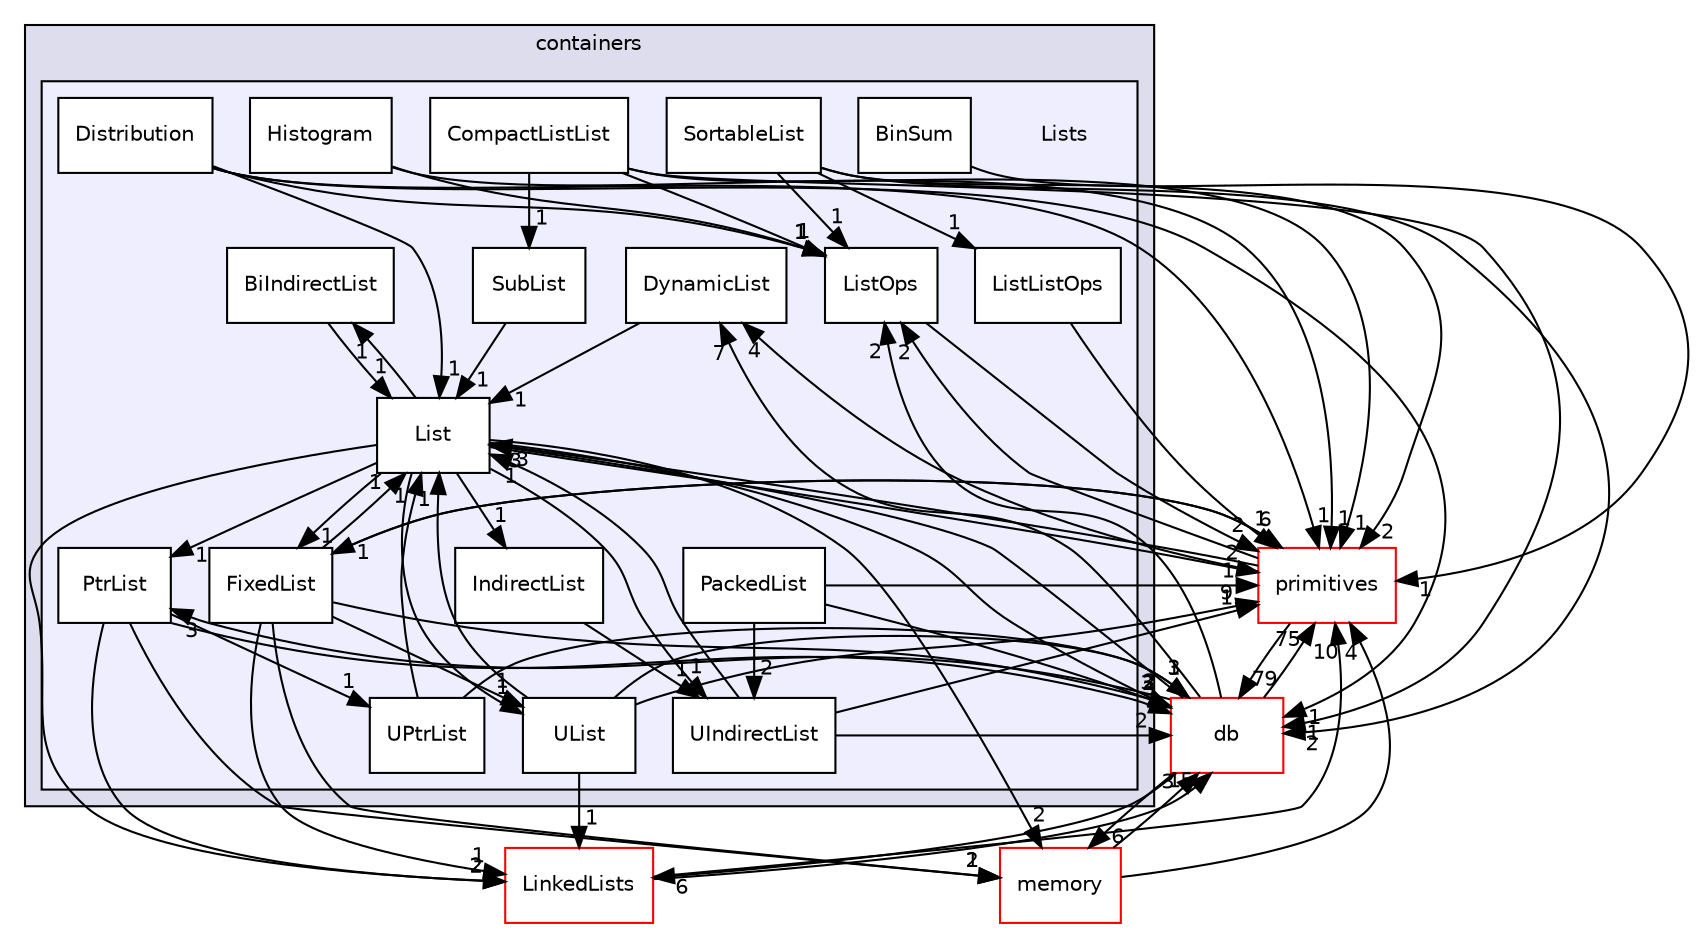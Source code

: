 digraph "src/OpenFOAM/containers/Lists" {
  bgcolor=transparent;
  compound=true
  node [ fontsize="10", fontname="Helvetica"];
  edge [ labelfontsize="10", labelfontname="Helvetica"];
  subgraph clusterdir_19d0872053bde092be81d7fe3f56cbf7 {
    graph [ bgcolor="#ddddee", pencolor="black", label="containers" fontname="Helvetica", fontsize="10", URL="dir_19d0872053bde092be81d7fe3f56cbf7.html"]
  subgraph clusterdir_f87fe3b02e96c330e8a853ff310f1666 {
    graph [ bgcolor="#eeeeff", pencolor="black", label="" URL="dir_f87fe3b02e96c330e8a853ff310f1666.html"];
    dir_f87fe3b02e96c330e8a853ff310f1666 [shape=plaintext label="Lists"];
    dir_42be0285fd186f6913bae839d376f78c [shape=box label="BiIndirectList" color="black" fillcolor="white" style="filled" URL="dir_42be0285fd186f6913bae839d376f78c.html"];
    dir_602162b67081b7867caaa8d091fb1724 [shape=box label="BinSum" color="black" fillcolor="white" style="filled" URL="dir_602162b67081b7867caaa8d091fb1724.html"];
    dir_833496cb5a8b58b75bc79e857f41a5d7 [shape=box label="CompactListList" color="black" fillcolor="white" style="filled" URL="dir_833496cb5a8b58b75bc79e857f41a5d7.html"];
    dir_59f93597cc1ee20c29d678698223cf27 [shape=box label="Distribution" color="black" fillcolor="white" style="filled" URL="dir_59f93597cc1ee20c29d678698223cf27.html"];
    dir_a20ab38044f60e4dac365f73757378d6 [shape=box label="DynamicList" color="black" fillcolor="white" style="filled" URL="dir_a20ab38044f60e4dac365f73757378d6.html"];
    dir_8ae708bd051dd27b69149ee282cd159a [shape=box label="FixedList" color="black" fillcolor="white" style="filled" URL="dir_8ae708bd051dd27b69149ee282cd159a.html"];
    dir_6a5c0fdd6d142927ad4090a95de87297 [shape=box label="Histogram" color="black" fillcolor="white" style="filled" URL="dir_6a5c0fdd6d142927ad4090a95de87297.html"];
    dir_e4fa142790fcc815622c473441ac425a [shape=box label="IndirectList" color="black" fillcolor="white" style="filled" URL="dir_e4fa142790fcc815622c473441ac425a.html"];
    dir_03aa4c8470f056a9cdca8307712625bf [shape=box label="List" color="black" fillcolor="white" style="filled" URL="dir_03aa4c8470f056a9cdca8307712625bf.html"];
    dir_9e121ab7228167c27650a323886988fd [shape=box label="ListListOps" color="black" fillcolor="white" style="filled" URL="dir_9e121ab7228167c27650a323886988fd.html"];
    dir_223fa5778bd37fe62bf7ed63d1f3016b [shape=box label="ListOps" color="black" fillcolor="white" style="filled" URL="dir_223fa5778bd37fe62bf7ed63d1f3016b.html"];
    dir_686ab82d802639f56bd51dcdaef5b064 [shape=box label="PackedList" color="black" fillcolor="white" style="filled" URL="dir_686ab82d802639f56bd51dcdaef5b064.html"];
    dir_bb24bf7c6a224e64f0300f199a92a5f4 [shape=box label="PtrList" color="black" fillcolor="white" style="filled" URL="dir_bb24bf7c6a224e64f0300f199a92a5f4.html"];
    dir_25b3910c6ed71a304326faf2212a286b [shape=box label="SortableList" color="black" fillcolor="white" style="filled" URL="dir_25b3910c6ed71a304326faf2212a286b.html"];
    dir_d2d20ceb2df69a61df891af30ede03d9 [shape=box label="SubList" color="black" fillcolor="white" style="filled" URL="dir_d2d20ceb2df69a61df891af30ede03d9.html"];
    dir_20e25a70ecfa9f1a06c29a5c198d4196 [shape=box label="UIndirectList" color="black" fillcolor="white" style="filled" URL="dir_20e25a70ecfa9f1a06c29a5c198d4196.html"];
    dir_ddee81dbc8cac2123c906c38c70776ee [shape=box label="UList" color="black" fillcolor="white" style="filled" URL="dir_ddee81dbc8cac2123c906c38c70776ee.html"];
    dir_2811f4c4688ca27f69fd3d2fc5f94bd6 [shape=box label="UPtrList" color="black" fillcolor="white" style="filled" URL="dir_2811f4c4688ca27f69fd3d2fc5f94bd6.html"];
  }
  }
  dir_385a22dcc2f7120acb0f1a7a832b3b8d [shape=box label="memory" color="red" URL="dir_385a22dcc2f7120acb0f1a7a832b3b8d.html"];
  dir_63c634f7a7cfd679ac26c67fb30fc32f [shape=box label="db" color="red" URL="dir_63c634f7a7cfd679ac26c67fb30fc32f.html"];
  dir_3e50f45338116b169052b428016851aa [shape=box label="primitives" color="red" URL="dir_3e50f45338116b169052b428016851aa.html"];
  dir_1ceeb2d59d8f320bd70a3a0eeca6c137 [shape=box label="LinkedLists" color="red" URL="dir_1ceeb2d59d8f320bd70a3a0eeca6c137.html"];
  dir_a20ab38044f60e4dac365f73757378d6->dir_03aa4c8470f056a9cdca8307712625bf [headlabel="1", labeldistance=1.5 headhref="dir_001968_001972.html"];
  dir_25b3910c6ed71a304326faf2212a286b->dir_63c634f7a7cfd679ac26c67fb30fc32f [headlabel="2", labeldistance=1.5 headhref="dir_001977_001983.html"];
  dir_25b3910c6ed71a304326faf2212a286b->dir_3e50f45338116b169052b428016851aa [headlabel="2", labeldistance=1.5 headhref="dir_001977_002355.html"];
  dir_25b3910c6ed71a304326faf2212a286b->dir_223fa5778bd37fe62bf7ed63d1f3016b [headlabel="1", labeldistance=1.5 headhref="dir_001977_001974.html"];
  dir_25b3910c6ed71a304326faf2212a286b->dir_9e121ab7228167c27650a323886988fd [headlabel="1", labeldistance=1.5 headhref="dir_001977_001973.html"];
  dir_42be0285fd186f6913bae839d376f78c->dir_03aa4c8470f056a9cdca8307712625bf [headlabel="1", labeldistance=1.5 headhref="dir_001964_001972.html"];
  dir_385a22dcc2f7120acb0f1a7a832b3b8d->dir_63c634f7a7cfd679ac26c67fb30fc32f [headlabel="3", labeldistance=1.5 headhref="dir_002251_001983.html"];
  dir_385a22dcc2f7120acb0f1a7a832b3b8d->dir_3e50f45338116b169052b428016851aa [headlabel="4", labeldistance=1.5 headhref="dir_002251_002355.html"];
  dir_2811f4c4688ca27f69fd3d2fc5f94bd6->dir_03aa4c8470f056a9cdca8307712625bf [headlabel="1", labeldistance=1.5 headhref="dir_001981_001972.html"];
  dir_2811f4c4688ca27f69fd3d2fc5f94bd6->dir_63c634f7a7cfd679ac26c67fb30fc32f [headlabel="1", labeldistance=1.5 headhref="dir_001981_001983.html"];
  dir_686ab82d802639f56bd51dcdaef5b064->dir_63c634f7a7cfd679ac26c67fb30fc32f [headlabel="2", labeldistance=1.5 headhref="dir_001975_001983.html"];
  dir_686ab82d802639f56bd51dcdaef5b064->dir_3e50f45338116b169052b428016851aa [headlabel="1", labeldistance=1.5 headhref="dir_001975_002355.html"];
  dir_686ab82d802639f56bd51dcdaef5b064->dir_20e25a70ecfa9f1a06c29a5c198d4196 [headlabel="2", labeldistance=1.5 headhref="dir_001975_001979.html"];
  dir_d2d20ceb2df69a61df891af30ede03d9->dir_03aa4c8470f056a9cdca8307712625bf [headlabel="1", labeldistance=1.5 headhref="dir_001978_001972.html"];
  dir_03aa4c8470f056a9cdca8307712625bf->dir_42be0285fd186f6913bae839d376f78c [headlabel="1", labeldistance=1.5 headhref="dir_001972_001964.html"];
  dir_03aa4c8470f056a9cdca8307712625bf->dir_385a22dcc2f7120acb0f1a7a832b3b8d [headlabel="2", labeldistance=1.5 headhref="dir_001972_002251.html"];
  dir_03aa4c8470f056a9cdca8307712625bf->dir_8ae708bd051dd27b69149ee282cd159a [headlabel="1", labeldistance=1.5 headhref="dir_001972_001969.html"];
  dir_03aa4c8470f056a9cdca8307712625bf->dir_bb24bf7c6a224e64f0300f199a92a5f4 [headlabel="1", labeldistance=1.5 headhref="dir_001972_001976.html"];
  dir_03aa4c8470f056a9cdca8307712625bf->dir_e4fa142790fcc815622c473441ac425a [headlabel="1", labeldistance=1.5 headhref="dir_001972_001971.html"];
  dir_03aa4c8470f056a9cdca8307712625bf->dir_ddee81dbc8cac2123c906c38c70776ee [headlabel="1", labeldistance=1.5 headhref="dir_001972_001980.html"];
  dir_03aa4c8470f056a9cdca8307712625bf->dir_63c634f7a7cfd679ac26c67fb30fc32f [headlabel="2", labeldistance=1.5 headhref="dir_001972_001983.html"];
  dir_03aa4c8470f056a9cdca8307712625bf->dir_3e50f45338116b169052b428016851aa [headlabel="2", labeldistance=1.5 headhref="dir_001972_002355.html"];
  dir_03aa4c8470f056a9cdca8307712625bf->dir_20e25a70ecfa9f1a06c29a5c198d4196 [headlabel="1", labeldistance=1.5 headhref="dir_001972_001979.html"];
  dir_03aa4c8470f056a9cdca8307712625bf->dir_1ceeb2d59d8f320bd70a3a0eeca6c137 [headlabel="2", labeldistance=1.5 headhref="dir_001972_001953.html"];
  dir_8ae708bd051dd27b69149ee282cd159a->dir_385a22dcc2f7120acb0f1a7a832b3b8d [headlabel="1", labeldistance=1.5 headhref="dir_001969_002251.html"];
  dir_8ae708bd051dd27b69149ee282cd159a->dir_03aa4c8470f056a9cdca8307712625bf [headlabel="1", labeldistance=1.5 headhref="dir_001969_001972.html"];
  dir_8ae708bd051dd27b69149ee282cd159a->dir_ddee81dbc8cac2123c906c38c70776ee [headlabel="1", labeldistance=1.5 headhref="dir_001969_001980.html"];
  dir_8ae708bd051dd27b69149ee282cd159a->dir_63c634f7a7cfd679ac26c67fb30fc32f [headlabel="3", labeldistance=1.5 headhref="dir_001969_001983.html"];
  dir_8ae708bd051dd27b69149ee282cd159a->dir_3e50f45338116b169052b428016851aa [headlabel="6", labeldistance=1.5 headhref="dir_001969_002355.html"];
  dir_8ae708bd051dd27b69149ee282cd159a->dir_1ceeb2d59d8f320bd70a3a0eeca6c137 [headlabel="1", labeldistance=1.5 headhref="dir_001969_001953.html"];
  dir_bb24bf7c6a224e64f0300f199a92a5f4->dir_385a22dcc2f7120acb0f1a7a832b3b8d [headlabel="2", labeldistance=1.5 headhref="dir_001976_002251.html"];
  dir_bb24bf7c6a224e64f0300f199a92a5f4->dir_2811f4c4688ca27f69fd3d2fc5f94bd6 [headlabel="1", labeldistance=1.5 headhref="dir_001976_001981.html"];
  dir_bb24bf7c6a224e64f0300f199a92a5f4->dir_63c634f7a7cfd679ac26c67fb30fc32f [headlabel="3", labeldistance=1.5 headhref="dir_001976_001983.html"];
  dir_bb24bf7c6a224e64f0300f199a92a5f4->dir_1ceeb2d59d8f320bd70a3a0eeca6c137 [headlabel="2", labeldistance=1.5 headhref="dir_001976_001953.html"];
  dir_833496cb5a8b58b75bc79e857f41a5d7->dir_d2d20ceb2df69a61df891af30ede03d9 [headlabel="1", labeldistance=1.5 headhref="dir_001966_001978.html"];
  dir_833496cb5a8b58b75bc79e857f41a5d7->dir_63c634f7a7cfd679ac26c67fb30fc32f [headlabel="1", labeldistance=1.5 headhref="dir_001966_001983.html"];
  dir_833496cb5a8b58b75bc79e857f41a5d7->dir_3e50f45338116b169052b428016851aa [headlabel="1", labeldistance=1.5 headhref="dir_001966_002355.html"];
  dir_833496cb5a8b58b75bc79e857f41a5d7->dir_223fa5778bd37fe62bf7ed63d1f3016b [headlabel="1", labeldistance=1.5 headhref="dir_001966_001974.html"];
  dir_e4fa142790fcc815622c473441ac425a->dir_20e25a70ecfa9f1a06c29a5c198d4196 [headlabel="1", labeldistance=1.5 headhref="dir_001971_001979.html"];
  dir_ddee81dbc8cac2123c906c38c70776ee->dir_03aa4c8470f056a9cdca8307712625bf [headlabel="1", labeldistance=1.5 headhref="dir_001980_001972.html"];
  dir_ddee81dbc8cac2123c906c38c70776ee->dir_63c634f7a7cfd679ac26c67fb30fc32f [headlabel="3", labeldistance=1.5 headhref="dir_001980_001983.html"];
  dir_ddee81dbc8cac2123c906c38c70776ee->dir_3e50f45338116b169052b428016851aa [headlabel="9", labeldistance=1.5 headhref="dir_001980_002355.html"];
  dir_ddee81dbc8cac2123c906c38c70776ee->dir_1ceeb2d59d8f320bd70a3a0eeca6c137 [headlabel="1", labeldistance=1.5 headhref="dir_001980_001953.html"];
  dir_63c634f7a7cfd679ac26c67fb30fc32f->dir_a20ab38044f60e4dac365f73757378d6 [headlabel="7", labeldistance=1.5 headhref="dir_001983_001968.html"];
  dir_63c634f7a7cfd679ac26c67fb30fc32f->dir_385a22dcc2f7120acb0f1a7a832b3b8d [headlabel="6", labeldistance=1.5 headhref="dir_001983_002251.html"];
  dir_63c634f7a7cfd679ac26c67fb30fc32f->dir_03aa4c8470f056a9cdca8307712625bf [headlabel="3", labeldistance=1.5 headhref="dir_001983_001972.html"];
  dir_63c634f7a7cfd679ac26c67fb30fc32f->dir_bb24bf7c6a224e64f0300f199a92a5f4 [headlabel="3", labeldistance=1.5 headhref="dir_001983_001976.html"];
  dir_63c634f7a7cfd679ac26c67fb30fc32f->dir_3e50f45338116b169052b428016851aa [headlabel="75", labeldistance=1.5 headhref="dir_001983_002355.html"];
  dir_63c634f7a7cfd679ac26c67fb30fc32f->dir_223fa5778bd37fe62bf7ed63d1f3016b [headlabel="2", labeldistance=1.5 headhref="dir_001983_001974.html"];
  dir_63c634f7a7cfd679ac26c67fb30fc32f->dir_1ceeb2d59d8f320bd70a3a0eeca6c137 [headlabel="6", labeldistance=1.5 headhref="dir_001983_001953.html"];
  dir_602162b67081b7867caaa8d091fb1724->dir_3e50f45338116b169052b428016851aa [headlabel="1", labeldistance=1.5 headhref="dir_001965_002355.html"];
  dir_3e50f45338116b169052b428016851aa->dir_a20ab38044f60e4dac365f73757378d6 [headlabel="4", labeldistance=1.5 headhref="dir_002355_001968.html"];
  dir_3e50f45338116b169052b428016851aa->dir_03aa4c8470f056a9cdca8307712625bf [headlabel="13", labeldistance=1.5 headhref="dir_002355_001972.html"];
  dir_3e50f45338116b169052b428016851aa->dir_8ae708bd051dd27b69149ee282cd159a [headlabel="1", labeldistance=1.5 headhref="dir_002355_001969.html"];
  dir_3e50f45338116b169052b428016851aa->dir_63c634f7a7cfd679ac26c67fb30fc32f [headlabel="79", labeldistance=1.5 headhref="dir_002355_001983.html"];
  dir_3e50f45338116b169052b428016851aa->dir_223fa5778bd37fe62bf7ed63d1f3016b [headlabel="2", labeldistance=1.5 headhref="dir_002355_001974.html"];
  dir_59f93597cc1ee20c29d678698223cf27->dir_03aa4c8470f056a9cdca8307712625bf [headlabel="1", labeldistance=1.5 headhref="dir_001967_001972.html"];
  dir_59f93597cc1ee20c29d678698223cf27->dir_63c634f7a7cfd679ac26c67fb30fc32f [headlabel="1", labeldistance=1.5 headhref="dir_001967_001983.html"];
  dir_59f93597cc1ee20c29d678698223cf27->dir_3e50f45338116b169052b428016851aa [headlabel="1", labeldistance=1.5 headhref="dir_001967_002355.html"];
  dir_59f93597cc1ee20c29d678698223cf27->dir_223fa5778bd37fe62bf7ed63d1f3016b [headlabel="1", labeldistance=1.5 headhref="dir_001967_001974.html"];
  dir_20e25a70ecfa9f1a06c29a5c198d4196->dir_03aa4c8470f056a9cdca8307712625bf [headlabel="1", labeldistance=1.5 headhref="dir_001979_001972.html"];
  dir_20e25a70ecfa9f1a06c29a5c198d4196->dir_63c634f7a7cfd679ac26c67fb30fc32f [headlabel="2", labeldistance=1.5 headhref="dir_001979_001983.html"];
  dir_20e25a70ecfa9f1a06c29a5c198d4196->dir_3e50f45338116b169052b428016851aa [headlabel="1", labeldistance=1.5 headhref="dir_001979_002355.html"];
  dir_223fa5778bd37fe62bf7ed63d1f3016b->dir_3e50f45338116b169052b428016851aa [headlabel="2", labeldistance=1.5 headhref="dir_001974_002355.html"];
  dir_1ceeb2d59d8f320bd70a3a0eeca6c137->dir_63c634f7a7cfd679ac26c67fb30fc32f [headlabel="15", labeldistance=1.5 headhref="dir_001953_001983.html"];
  dir_1ceeb2d59d8f320bd70a3a0eeca6c137->dir_3e50f45338116b169052b428016851aa [headlabel="10", labeldistance=1.5 headhref="dir_001953_002355.html"];
  dir_6a5c0fdd6d142927ad4090a95de87297->dir_3e50f45338116b169052b428016851aa [headlabel="1", labeldistance=1.5 headhref="dir_001970_002355.html"];
  dir_6a5c0fdd6d142927ad4090a95de87297->dir_223fa5778bd37fe62bf7ed63d1f3016b [headlabel="1", labeldistance=1.5 headhref="dir_001970_001974.html"];
  dir_9e121ab7228167c27650a323886988fd->dir_3e50f45338116b169052b428016851aa [headlabel="1", labeldistance=1.5 headhref="dir_001973_002355.html"];
}
